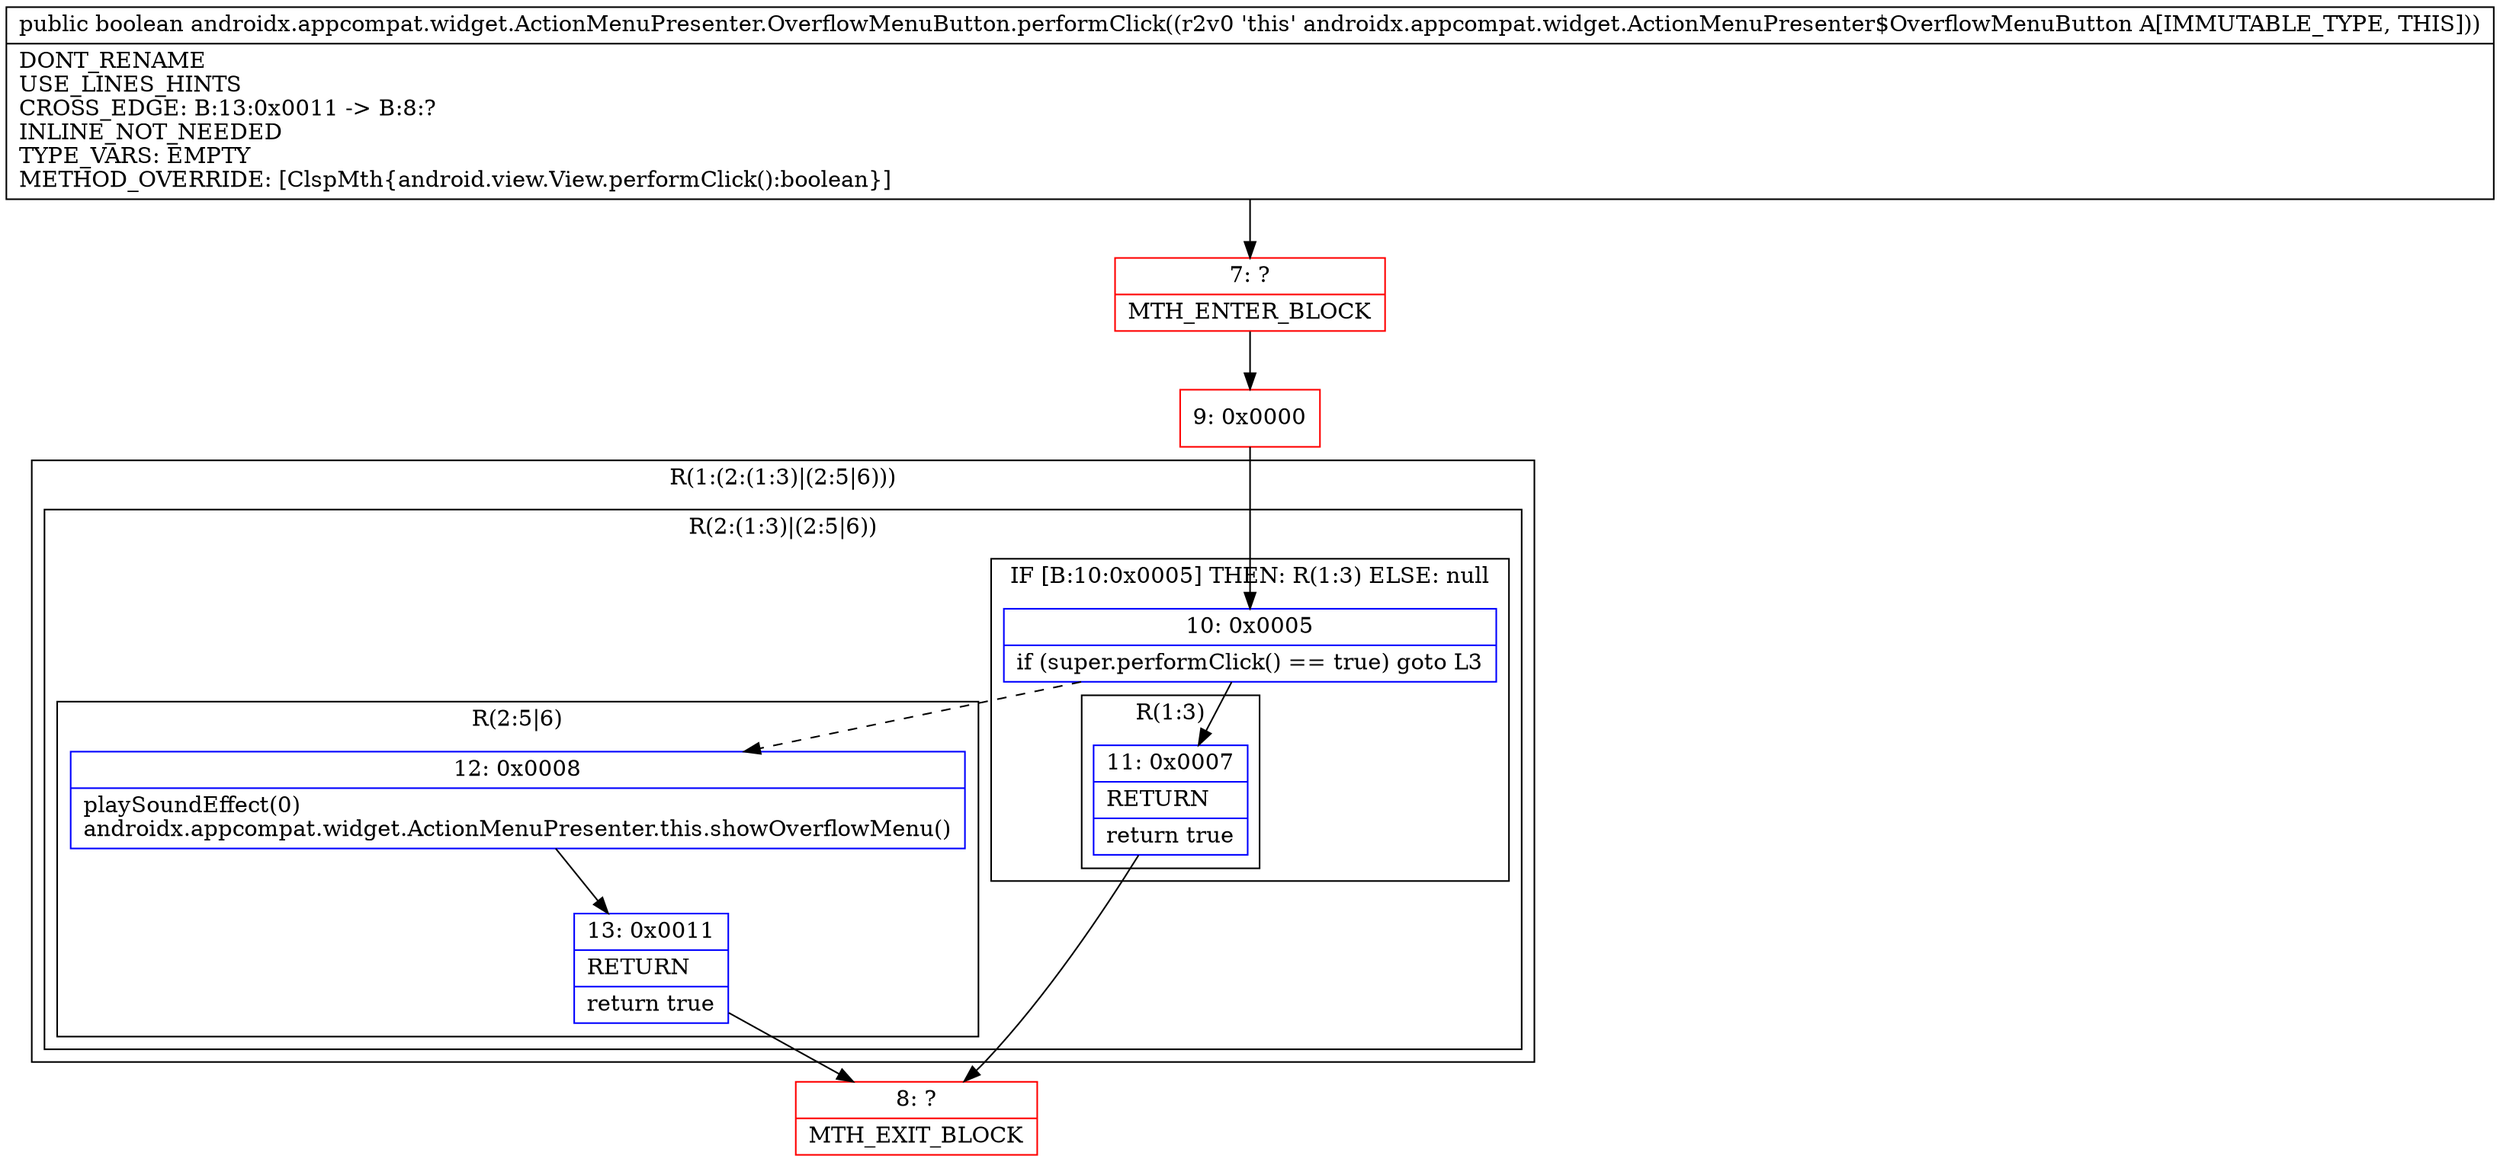 digraph "CFG forandroidx.appcompat.widget.ActionMenuPresenter.OverflowMenuButton.performClick()Z" {
subgraph cluster_Region_1971686267 {
label = "R(1:(2:(1:3)|(2:5|6)))";
node [shape=record,color=blue];
subgraph cluster_Region_1461603058 {
label = "R(2:(1:3)|(2:5|6))";
node [shape=record,color=blue];
subgraph cluster_IfRegion_1447964177 {
label = "IF [B:10:0x0005] THEN: R(1:3) ELSE: null";
node [shape=record,color=blue];
Node_10 [shape=record,label="{10\:\ 0x0005|if (super.performClick() == true) goto L3\l}"];
subgraph cluster_Region_492032774 {
label = "R(1:3)";
node [shape=record,color=blue];
Node_11 [shape=record,label="{11\:\ 0x0007|RETURN\l|return true\l}"];
}
}
subgraph cluster_Region_1154768260 {
label = "R(2:5|6)";
node [shape=record,color=blue];
Node_12 [shape=record,label="{12\:\ 0x0008|playSoundEffect(0)\landroidx.appcompat.widget.ActionMenuPresenter.this.showOverflowMenu()\l}"];
Node_13 [shape=record,label="{13\:\ 0x0011|RETURN\l|return true\l}"];
}
}
}
Node_7 [shape=record,color=red,label="{7\:\ ?|MTH_ENTER_BLOCK\l}"];
Node_9 [shape=record,color=red,label="{9\:\ 0x0000}"];
Node_8 [shape=record,color=red,label="{8\:\ ?|MTH_EXIT_BLOCK\l}"];
MethodNode[shape=record,label="{public boolean androidx.appcompat.widget.ActionMenuPresenter.OverflowMenuButton.performClick((r2v0 'this' androidx.appcompat.widget.ActionMenuPresenter$OverflowMenuButton A[IMMUTABLE_TYPE, THIS]))  | DONT_RENAME\lUSE_LINES_HINTS\lCROSS_EDGE: B:13:0x0011 \-\> B:8:?\lINLINE_NOT_NEEDED\lTYPE_VARS: EMPTY\lMETHOD_OVERRIDE: [ClspMth\{android.view.View.performClick():boolean\}]\l}"];
MethodNode -> Node_7;Node_10 -> Node_11;
Node_10 -> Node_12[style=dashed];
Node_11 -> Node_8;
Node_12 -> Node_13;
Node_13 -> Node_8;
Node_7 -> Node_9;
Node_9 -> Node_10;
}

